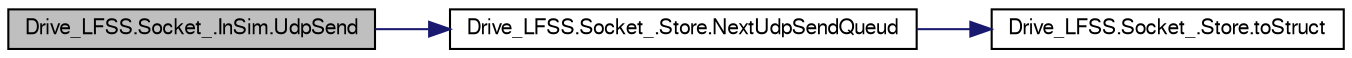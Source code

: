 digraph G
{
  bgcolor="transparent";
  edge [fontname="FreeSans",fontsize=10,labelfontname="FreeSans",labelfontsize=10];
  node [fontname="FreeSans",fontsize=10,shape=record];
  rankdir=LR;
  Node1 [label="Drive_LFSS.Socket_.InSim.UdpSend",height=0.2,width=0.4,color="black", fillcolor="grey75", style="filled" fontcolor="black"];
  Node1 -> Node2 [color="midnightblue",fontsize=10,style="solid",fontname="FreeSans"];
  Node2 [label="Drive_LFSS.Socket_.Store.NextUdpSendQueud",height=0.2,width=0.4,color="black",URL="$class_drive___l_f_s_s_1_1_socket___1_1_store.html#c570cb6f2bb594205ef67d9e6431e636"];
  Node2 -> Node3 [color="midnightblue",fontsize=10,style="solid",fontname="FreeSans"];
  Node3 [label="Drive_LFSS.Socket_.Store.toStruct",height=0.2,width=0.4,color="black",URL="$class_drive___l_f_s_s_1_1_socket___1_1_store.html#87aa2201168ae12e1d9116370ecd8e32"];
}
